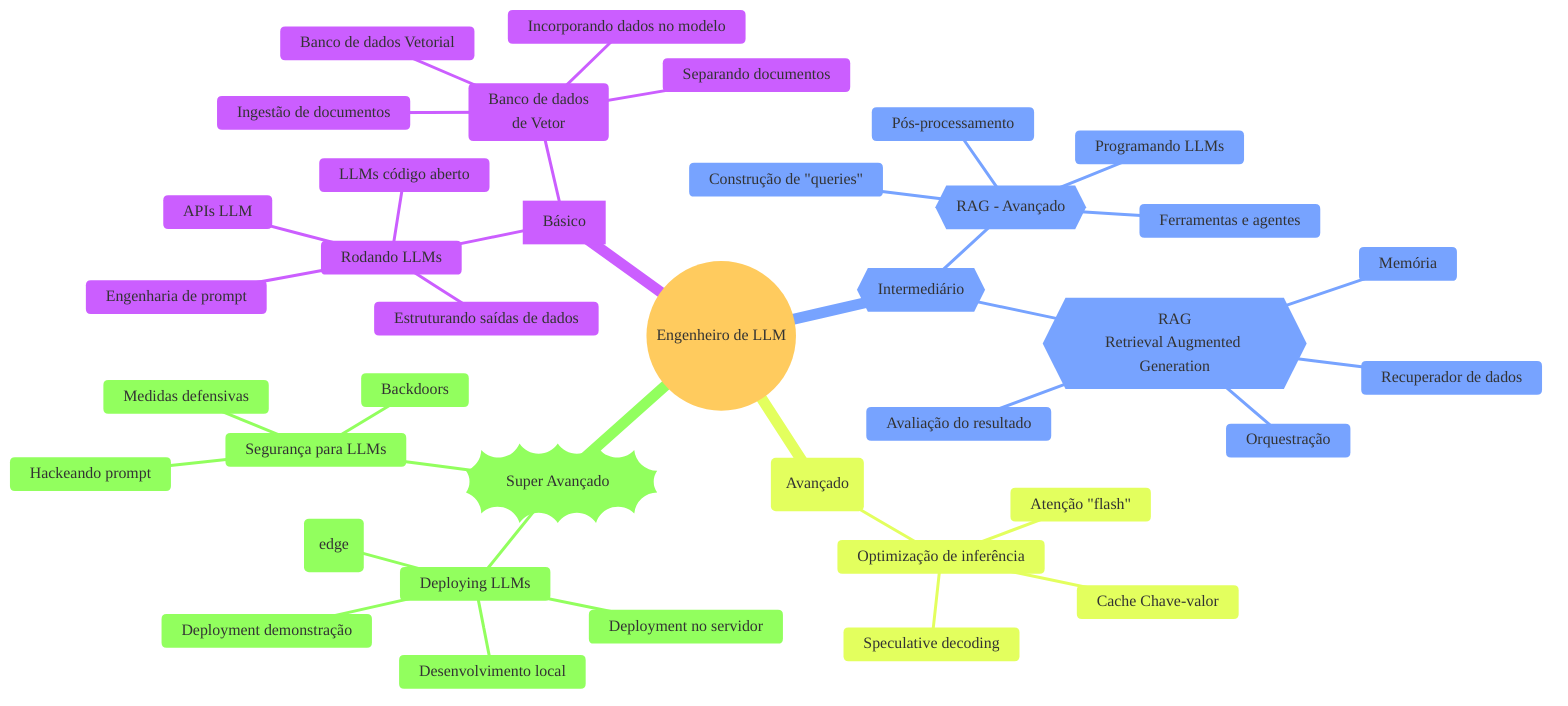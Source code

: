 %%{init: {
    'theme': 'base',
    'fontFamily' : 'verdana',
    'fontSize' : '11'
}}%%

%% https://mermaid.js.org/config/theming.html
%% default, neutral, dark, forest, base

%% @paulorcf - 04.2024 - v1

mindmap
    root((Engenheiro de LLM))
        id[Básico]
        ::icon(fa fa-book)
        :::urgent large
            Rodando LLMs
                ::icon(fas fa-wrench)
                APIs LLM
                LLMs código aberto
                Engenharia de prompt
                Estruturando saídas de dados
            Banco de dados<br>de Vetor
                ::icon(fas fa-wrench)
                Ingestão de documentos
                Separando documentos
                Incorporando dados no modelo
                Banco de dados Vetorial
        id{{Intermediário}}
        ::icon(fa fa-book)
        :::urgent large
            {{"RAG<br>Retrieval Augmented Generation"}}
                ::icon(fas fa-wrench)
                Orquestração
                Recuperador de dados
                Memória
                Avaliação do resultado
            {{RAG - Avançado}}
                ::icon(fas fa-wrench)
                Construção de "queries"
                Ferramentas e agentes
                Pós-processamento
                Programando LLMs
        id(Avançado)
        ::icon(fa fa-book)
        :::urgent large
            Optimização de inferência
                ::icon(fas fa-wrench)
                Atenção "flash"
                Cache Chave-valor
                Speculative decoding
        id))Super Avançado))
        ::icon(fa fa-book)
        :::urgent large
            Deploying LLMs
                ::icon(fas fa-wrench)
                Desenvolvimento local
                Deployment demonstração
                Deployment no servidor
                Deployment na borda (edge)
            Segurança para LLMs
                ::icon(fas fa-wrench)
                Hackeando prompt
                Backdoors
                Medidas defensivas